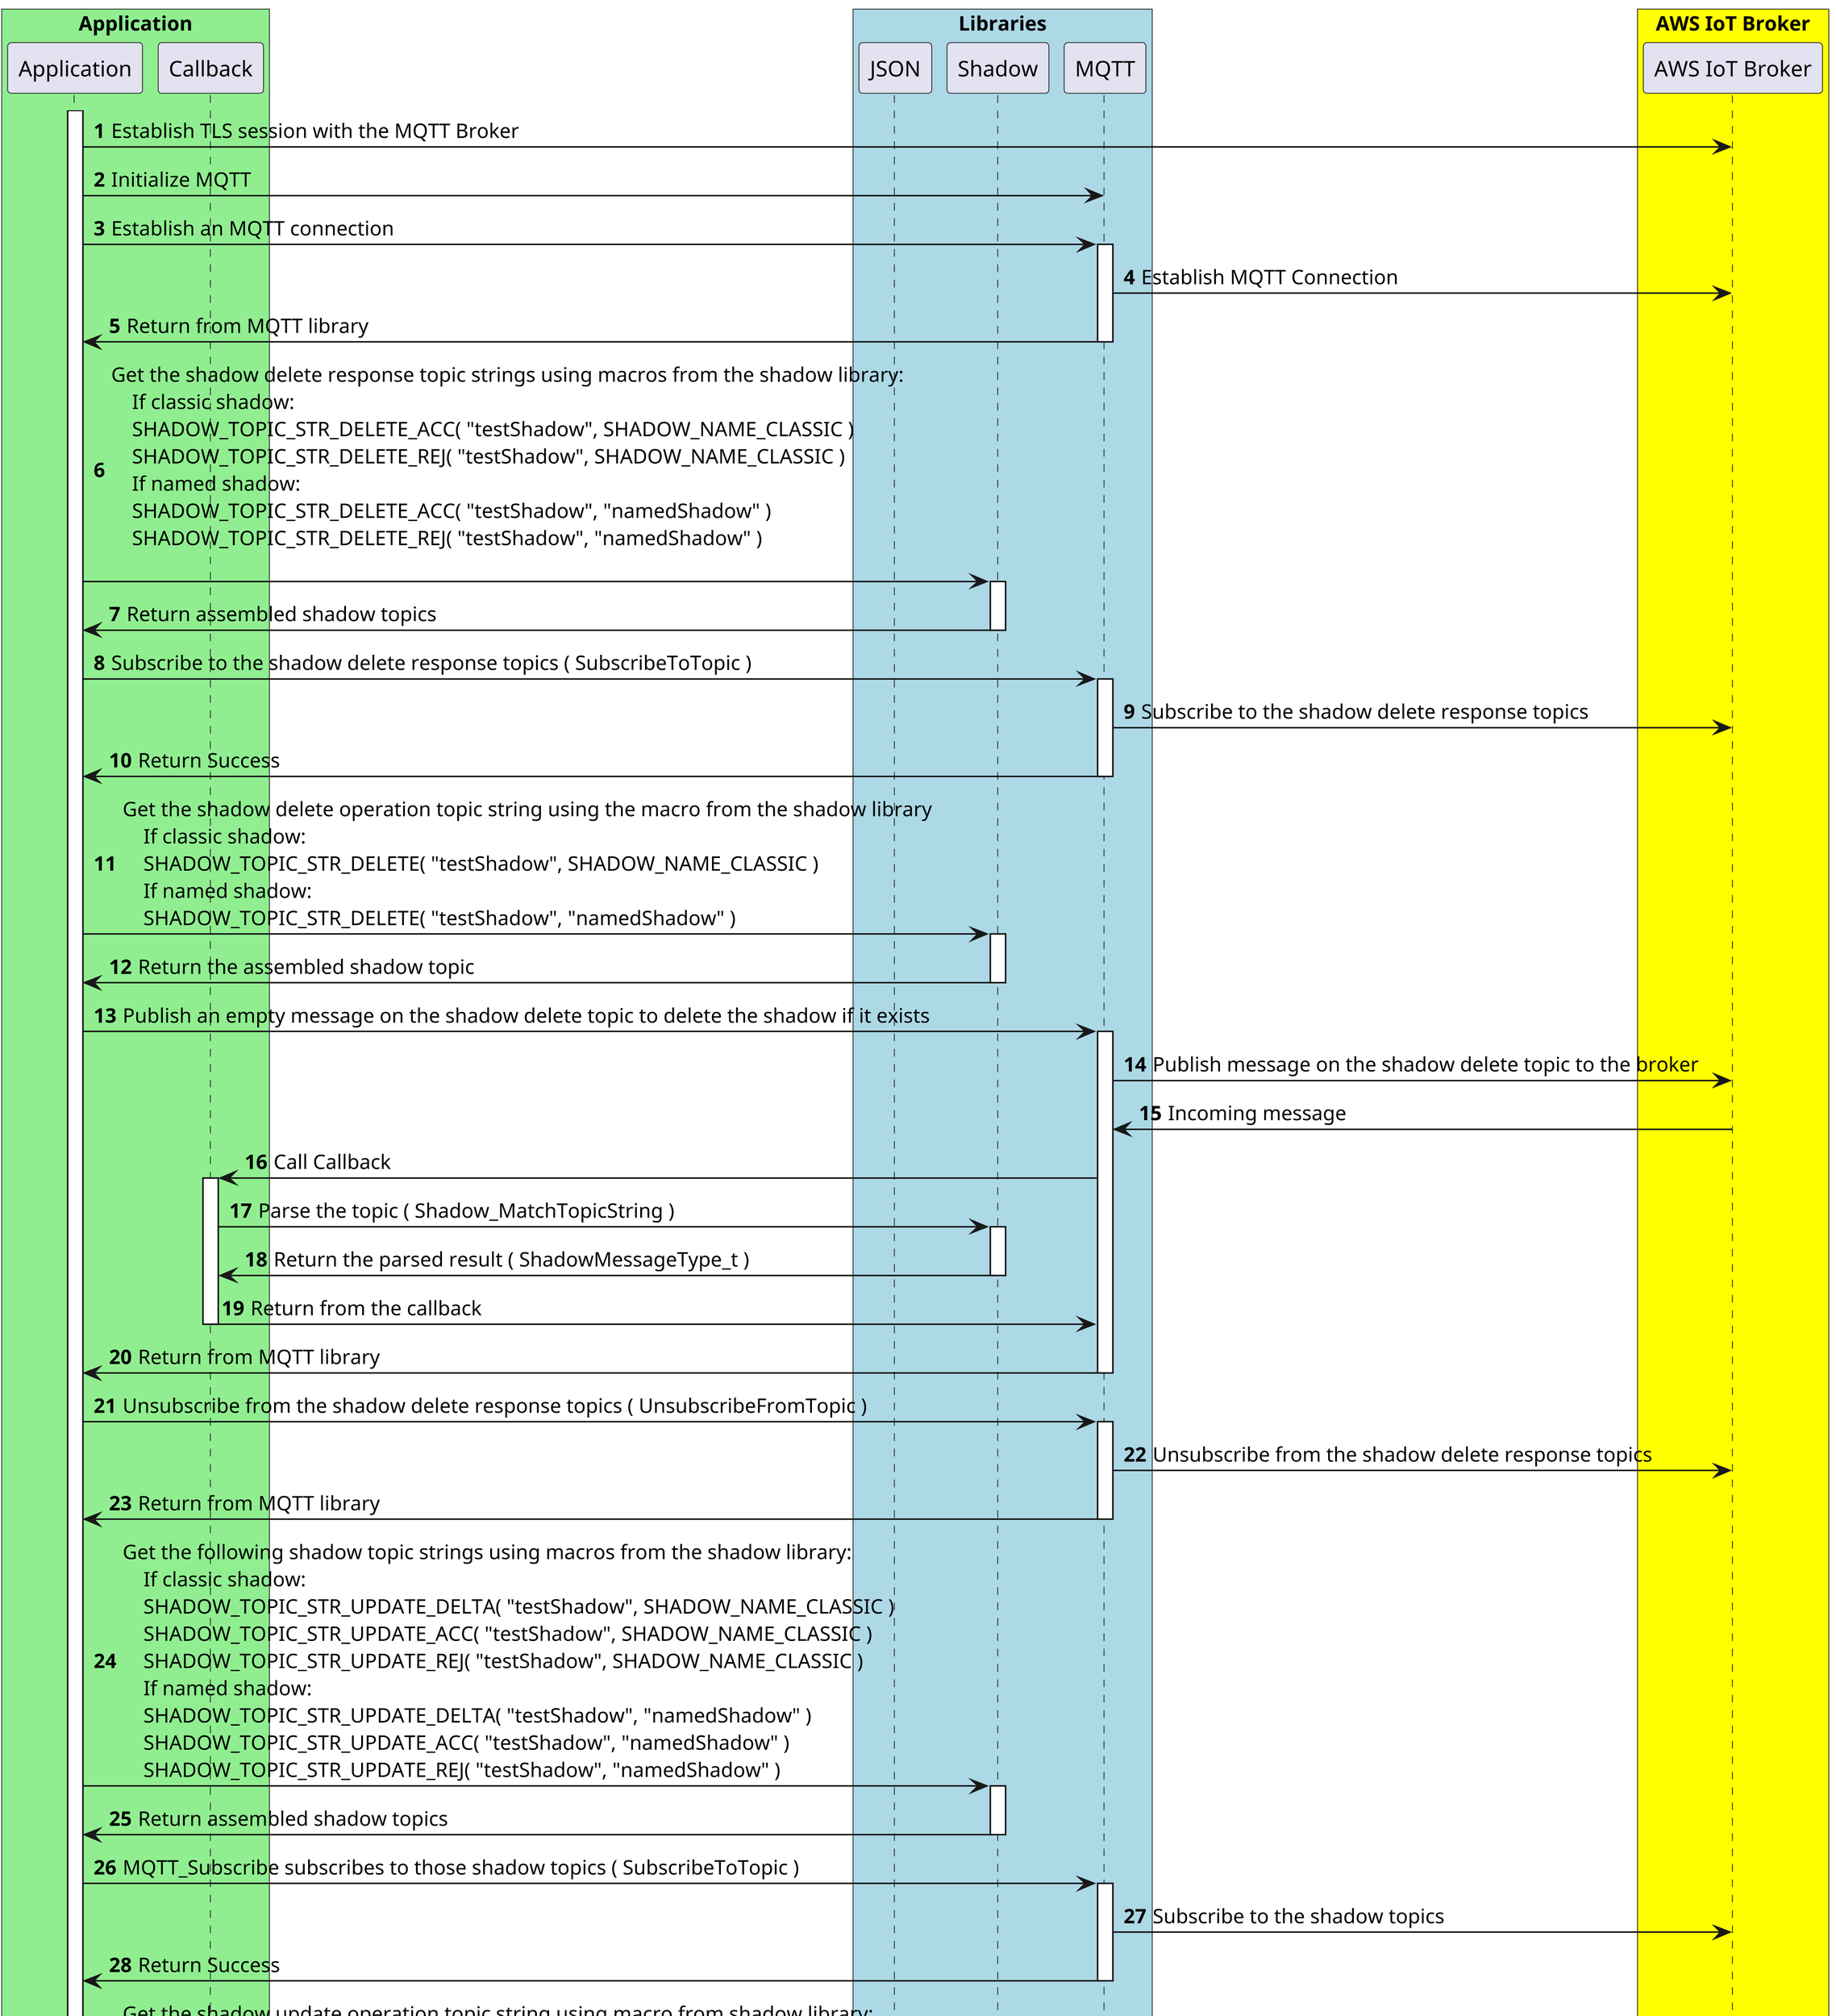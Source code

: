 @startuml
skinparam dpi 300
skinparam classFontSize 8
skinparam classFontName Helvetica
autonumber

box "Application" #LightGreen
    participant "Application" as application
    participant "Callback" as callback
end box

box "Libraries" #LightBlue
    participant "JSON" as json

    participant "Shadow" as shadow

    participant "MQTT" as mqtt

end box

box "AWS IoT Broker" #Yellow
    participant "AWS IoT Broker" as broker
end box

activate application
application -> broker : Establish TLS session with the MQTT Broker
application -> mqtt : Initialize MQTT
application -> mqtt : Establish an MQTT connection

activate mqtt
mqtt -> broker: Establish MQTT Connection
mqtt -> application : Return from MQTT library
deactivate mqtt

application -> shadow : Get the shadow delete response topic strings using macros from the shadow library:\n\
    If classic shadow:\n\
    SHADOW_TOPIC_STR_DELETE_ACC( "testShadow", SHADOW_NAME_CLASSIC )\n\
    SHADOW_TOPIC_STR_DELETE_REJ( "testShadow", SHADOW_NAME_CLASSIC )\n\
    If named shadow:\n\
    SHADOW_TOPIC_STR_DELETE_ACC( "testShadow", "namedShadow" )\n\
    SHADOW_TOPIC_STR_DELETE_REJ( "testShadow", "namedShadow" )\n

activate shadow
shadow -> application : Return assembled shadow topics
deactivate shadow

application -> mqtt : Subscribe to the shadow delete response topics ( SubscribeToTopic )

activate mqtt
mqtt -> broker: Subscribe to the shadow delete response topics
mqtt -> application : Return Success
deactivate mqtt

application -> shadow : Get the shadow delete operation topic string using the macro from the shadow library\n\
    If classic shadow:\n\
    SHADOW_TOPIC_STR_DELETE( "testShadow", SHADOW_NAME_CLASSIC )\n\
    If named shadow:\n\
    SHADOW_TOPIC_STR_DELETE( "testShadow", "namedShadow" )

activate shadow
shadow -> application : Return the assembled shadow topic
deactivate shadow

application -> mqtt : Publish an empty message on the shadow delete topic to delete the shadow if it exists

activate mqtt
mqtt -> broker : Publish message on the shadow delete topic to the broker
mqtt <- broker : Incoming message
mqtt -> callback : Call Callback
activate callback
callback -> shadow : Parse the topic ( Shadow_MatchTopicString )
activate shadow
shadow -> callback : Return the parsed result ( ShadowMessageType_t )
deactivate shadow
callback -> mqtt : Return from the callback
deactivate callback
mqtt -> application : Return from MQTT library
deactivate mqtt

application -> mqtt : Unsubscribe from the shadow delete response topics ( UnsubscribeFromTopic )
activate mqtt
mqtt -> broker : Unsubscribe from the shadow delete response topics
mqtt -> application : Return from MQTT library
deactivate mqtt

application -> shadow : Get the following shadow topic strings using macros from the shadow library:\n\
    If classic shadow:\n\
    SHADOW_TOPIC_STR_UPDATE_DELTA( "testShadow", SHADOW_NAME_CLASSIC )\n\
    SHADOW_TOPIC_STR_UPDATE_ACC( "testShadow", SHADOW_NAME_CLASSIC )\n\
    SHADOW_TOPIC_STR_UPDATE_REJ( "testShadow", SHADOW_NAME_CLASSIC )\n\
    If named shadow:\n\
    SHADOW_TOPIC_STR_UPDATE_DELTA( "testShadow", "namedShadow" )\n\
    SHADOW_TOPIC_STR_UPDATE_ACC( "testShadow", "namedShadow" )\n\
    SHADOW_TOPIC_STR_UPDATE_REJ( "testShadow", "namedShadow" )

activate shadow
shadow -> application : Return assembled shadow topics
deactivate shadow

application -> mqtt : MQTT_Subscribe subscribes to those shadow topics ( SubscribeToTopic )

activate mqtt
mqtt -> broker: Subscribe to the shadow topics
mqtt -> application : Return Success
deactivate mqtt

application -> shadow : Get the shadow update operation topic string using macro from shadow library:\n\
    If classic shadow:\n\
    SHADOW_TOPIC_STR_UPDATE( "testShadow", SHADOW_NAME_CLASSIC )\n\
    If named shadow:\n\
    SHADOW_TOPIC_STR_UPDATE( "testShadow", "namedShadow" )
activate shadow
shadow -> application : Return the assembled shadow topic
deactivate shadow

application -> mqtt : Publish powerOn:1 in the message on the shadow update topic ( PublishToTopic )

activate mqtt
mqtt -> broker : Publish message on the shadow update topic to the broker
mqtt <- broker : Incoming message
mqtt -> callback : Call Callback
activate callback
callback -> shadow : Parse the topic ( Shadow_MatchTopicString )
activate shadow
shadow -> callback : Return the parsed result ( ShadowMessageType_t )
deactivate shadow
callback -> json : Parse powerOn/value from shadow topic payload ( JSON_Search )
activate json
json -> callback : Return parsed powerOn/value
deactivate json
callback -> mqtt : Return from the callback
deactivate callback
mqtt -> application : Return from MQTT library
deactivate mqtt

application -> mqtt : Unsubscribe from the subscribed shadow update topics ( UnsubscribeFromTopic )
activate mqtt
mqtt -> broker : Unsubscribe from the subscribed shadow update topics
mqtt -> application : Return from MQTT library
deactivate mqtt

application -> mqtt : Disconnect from connection ( DisconnectMqttSession )
activate mqtt
mqtt -> broker : MQTT disconnect from the broker
mqtt -> application : Return from MQTT library
deactivate mqtt

application -> broker : TLS disconnect from the broker

deactivate application

@enduml
